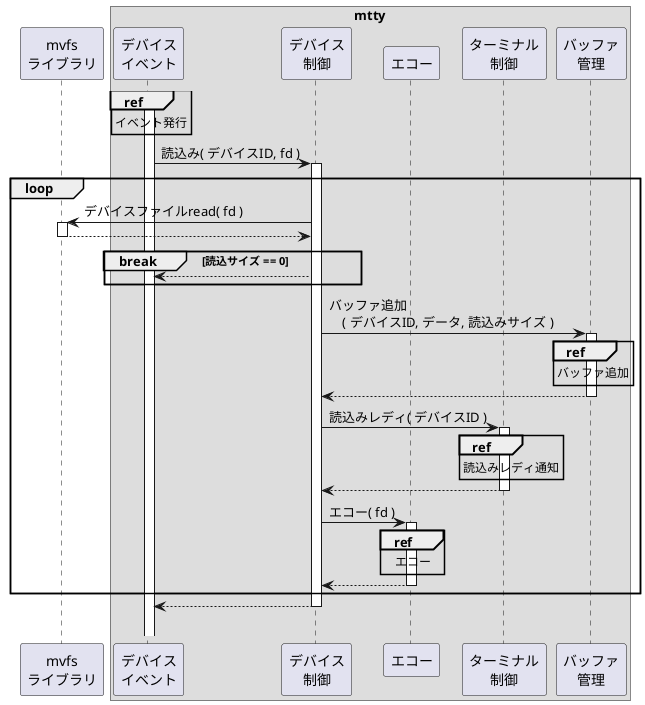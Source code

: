 @startuml

participant "mvfs\nライブラリ" as libmvfs
box "mtty"
    participant "デバイス\nイベント" as devt
    participant "デバイス\n制御"     as dctrl
    participant "エコー"             as echo
    participant "ターミナル\n制御"   as tctrl
    participant "バッファ\n管理"     as bufmng
end box

activate devt
ref over devt: イベント発行

devt -> dctrl: 読込み( デバイスID, fd )
activate dctrl

loop
    libmvfs <- dctrl: デバイスファイルread( fd )
    activate libmvfs
    libmvfs --> dctrl:
    deactivate libmvfs

    break 読込サイズ == 0
        devt <-- dctrl:
    end

    dctrl -> bufmng: バッファ追加\n    ( デバイスID, データ, 読込みサイズ )
    activate bufmng
    ref over bufmng
        バッファ追加
    end ref
    dctrl <-- bufmng:
    deactivate bufmng

    dctrl -> tctrl: 読込みレディ( デバイスID )
    activate tctrl
    ref over tctrl: 読込みレディ通知
    dctrl <-- tctrl:
    deactivate tctrl

    dctrl -> echo: エコー( fd )
    activate echo
    ref over echo: エコー
    dctrl <-- echo:
    deactivate echo
end

devt <-- dctrl:
deactivate dctrl
||20||

@enduml

